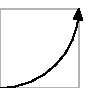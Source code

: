 pair p[]; p0:=(0,0); p1:=(1cm,1cm);
def drawsquare = draw unitsquare
  scaled 1cm withcolor 0.7white;
enddef;

beginfig(1)
drawsquare; drawarrow p0{right}..p1;
endfig;
end;